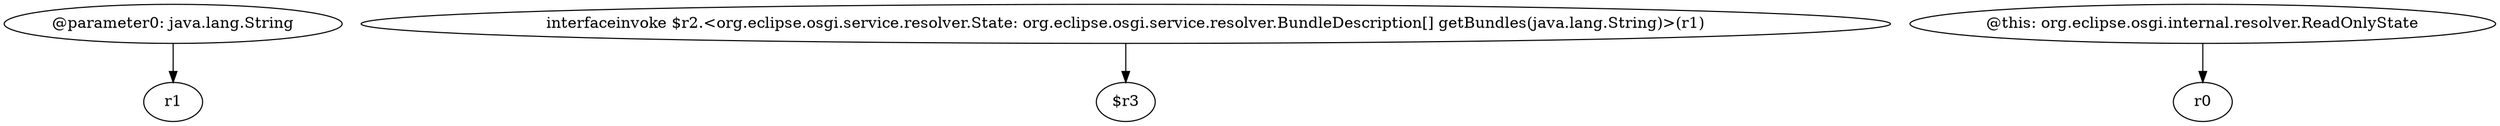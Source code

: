 digraph g {
0[label="@parameter0: java.lang.String"]
1[label="r1"]
0->1[label=""]
2[label="interfaceinvoke $r2.<org.eclipse.osgi.service.resolver.State: org.eclipse.osgi.service.resolver.BundleDescription[] getBundles(java.lang.String)>(r1)"]
3[label="$r3"]
2->3[label=""]
4[label="@this: org.eclipse.osgi.internal.resolver.ReadOnlyState"]
5[label="r0"]
4->5[label=""]
}